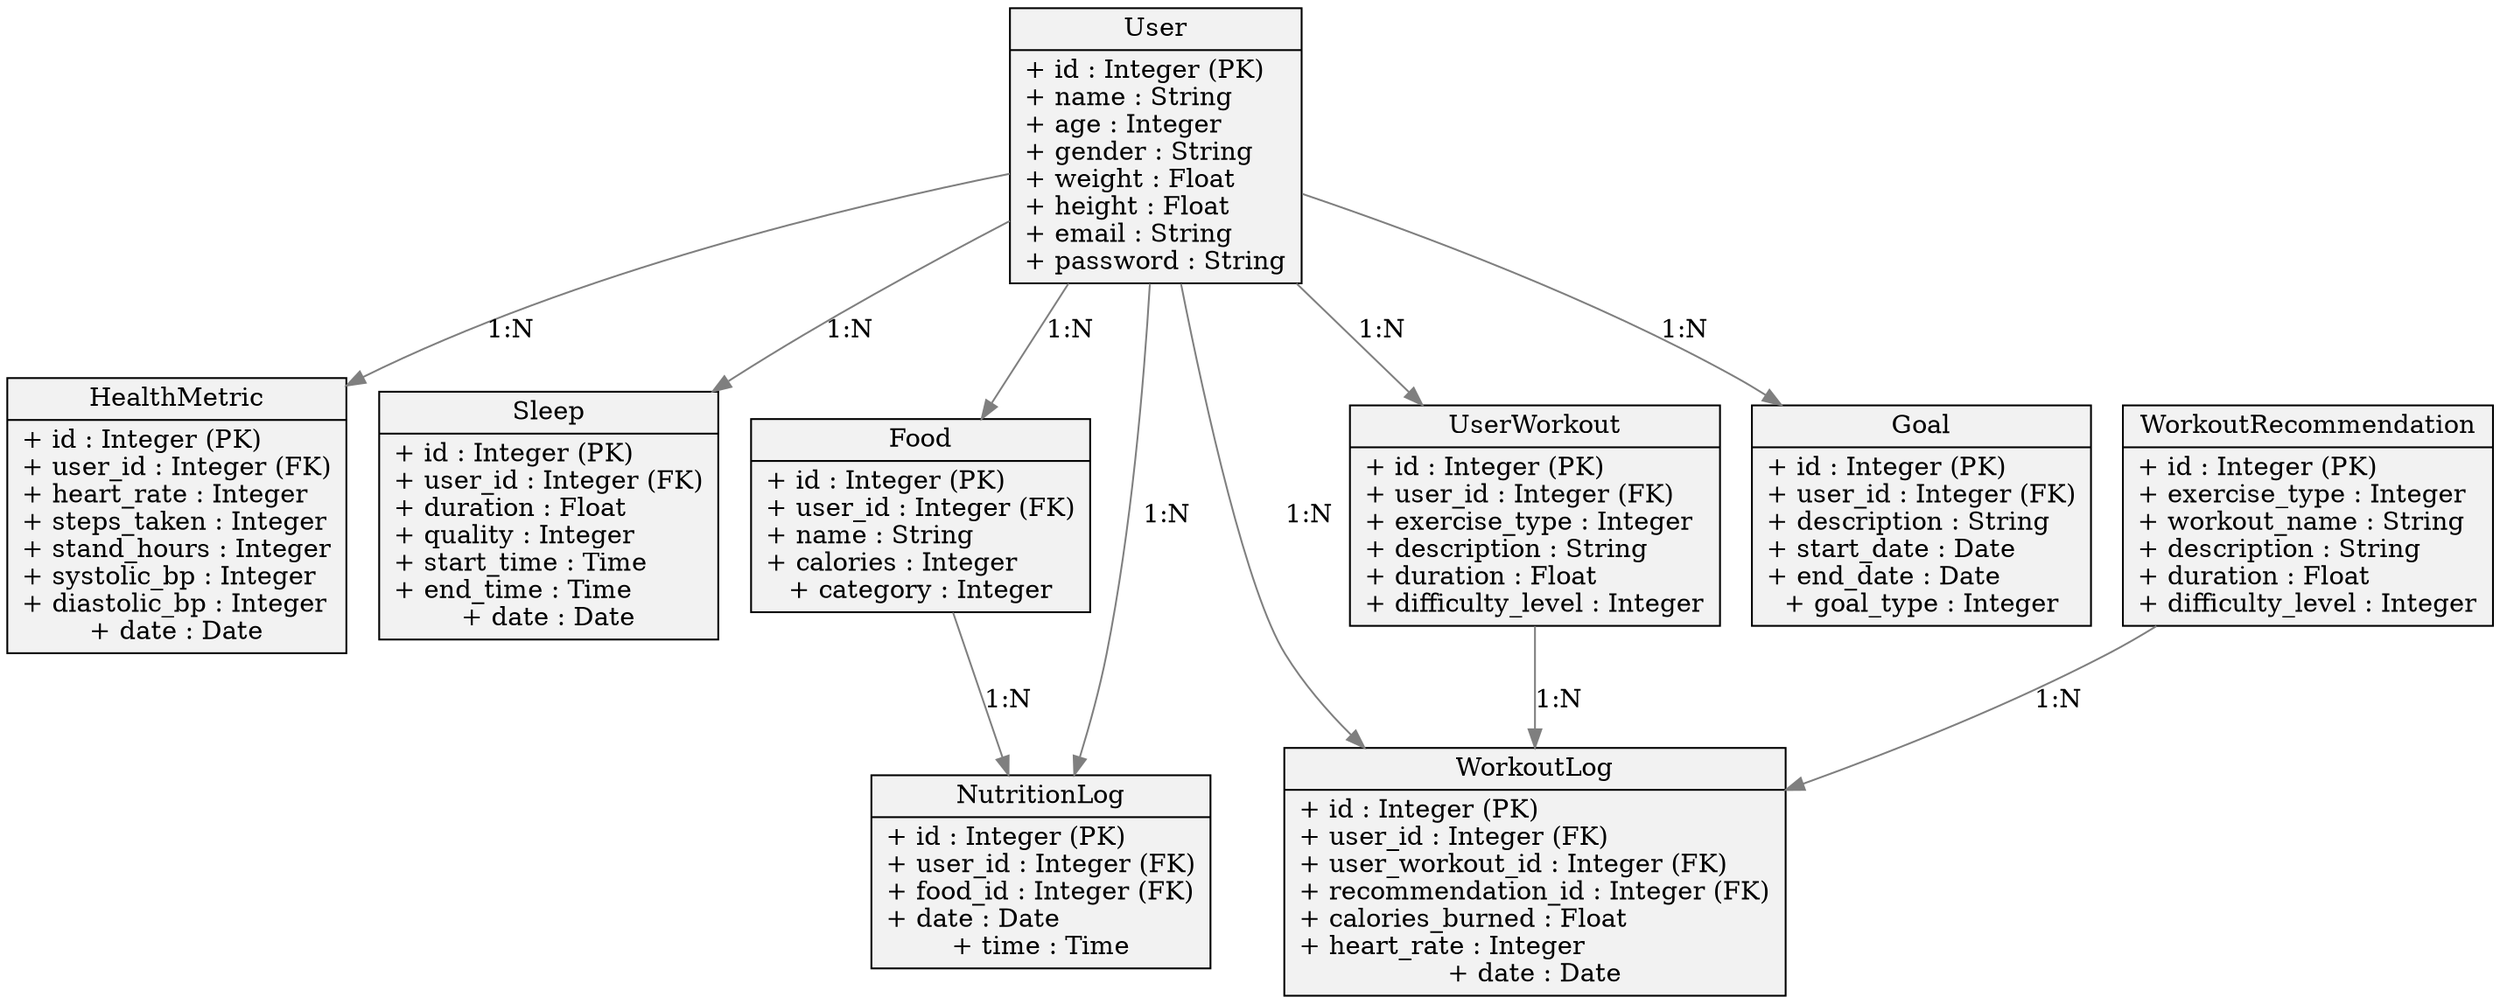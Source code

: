 digraph G {
    rankdir=TB;
    node [shape=record, style=filled, fillcolor=gray95]
    edge [color=gray50, fontcolor=black]

    User [label="{User|+ id : Integer (PK)\l+ name : String\l+ age : Integer\l+ gender : String\l+ weight : Float\l+ height : Float\l+ email : String\l+ password : String}"]
    HealthMetric [label="{HealthMetric|+ id : Integer (PK)\l+ user_id : Integer (FK)\l+ heart_rate : Integer\l+ steps_taken : Integer\l+ stand_hours : Integer\l+ systolic_bp : Integer\l+ diastolic_bp : Integer\l+ date : Date}"]
    Sleep [label="{Sleep|+ id : Integer (PK)\l+ user_id : Integer (FK)\l+ duration : Float\l+ quality : Integer\l+ start_time : Time\l+ end_time : Time\l+ date : Date}"]
    Food [label="{Food|+ id : Integer (PK)\l+ user_id : Integer (FK)\l+ name : String\l+ calories : Integer\l+ category : Integer}"]
    NutritionLog [label="{NutritionLog|+ id : Integer (PK)\l+ user_id : Integer (FK)\l+ food_id : Integer (FK)\l+ date : Date\l+ time : Time}"]
    WorkoutLog [label="{WorkoutLog|+ id : Integer (PK)\l+ user_id : Integer (FK)\l+ user_workout_id : Integer (FK)\l+ recommendation_id : Integer (FK)\l+ calories_burned : Float\l+ heart_rate : Integer\l+ date : Date}"]
    UserWorkout [label="{UserWorkout|+ id : Integer (PK)\l+ user_id : Integer (FK)\l+ exercise_type : Integer\l+ description : String\l+ duration : Float\l+ difficulty_level : Integer}"]
    WorkoutRecommendation [label="{WorkoutRecommendation|+ id : Integer (PK)\l+ exercise_type : Integer\l+ workout_name : String\l+ description : String\l+ duration : Float\l+ difficulty_level : Integer}"]
    Goal [label="{Goal|+ id : Integer (PK)\l+ user_id : Integer (FK)\l+ description : String\l+ start_date : Date\l+ end_date : Date\l+ goal_type : Integer}"]

    User -> HealthMetric [label="1:N"]
    User -> Sleep [label="1:N"]
    User -> NutritionLog [label="1:N"]
    User -> WorkoutLog [label="1:N"]
    User -> Goal [label="1:N"]
    User -> UserWorkout [label="1:N"]
    User -> Food [label="1:N"]
    Food -> NutritionLog [label="1:N"]
    UserWorkout -> WorkoutLog [label="1:N"]
    WorkoutRecommendation -> WorkoutLog [label="1:N"]
}